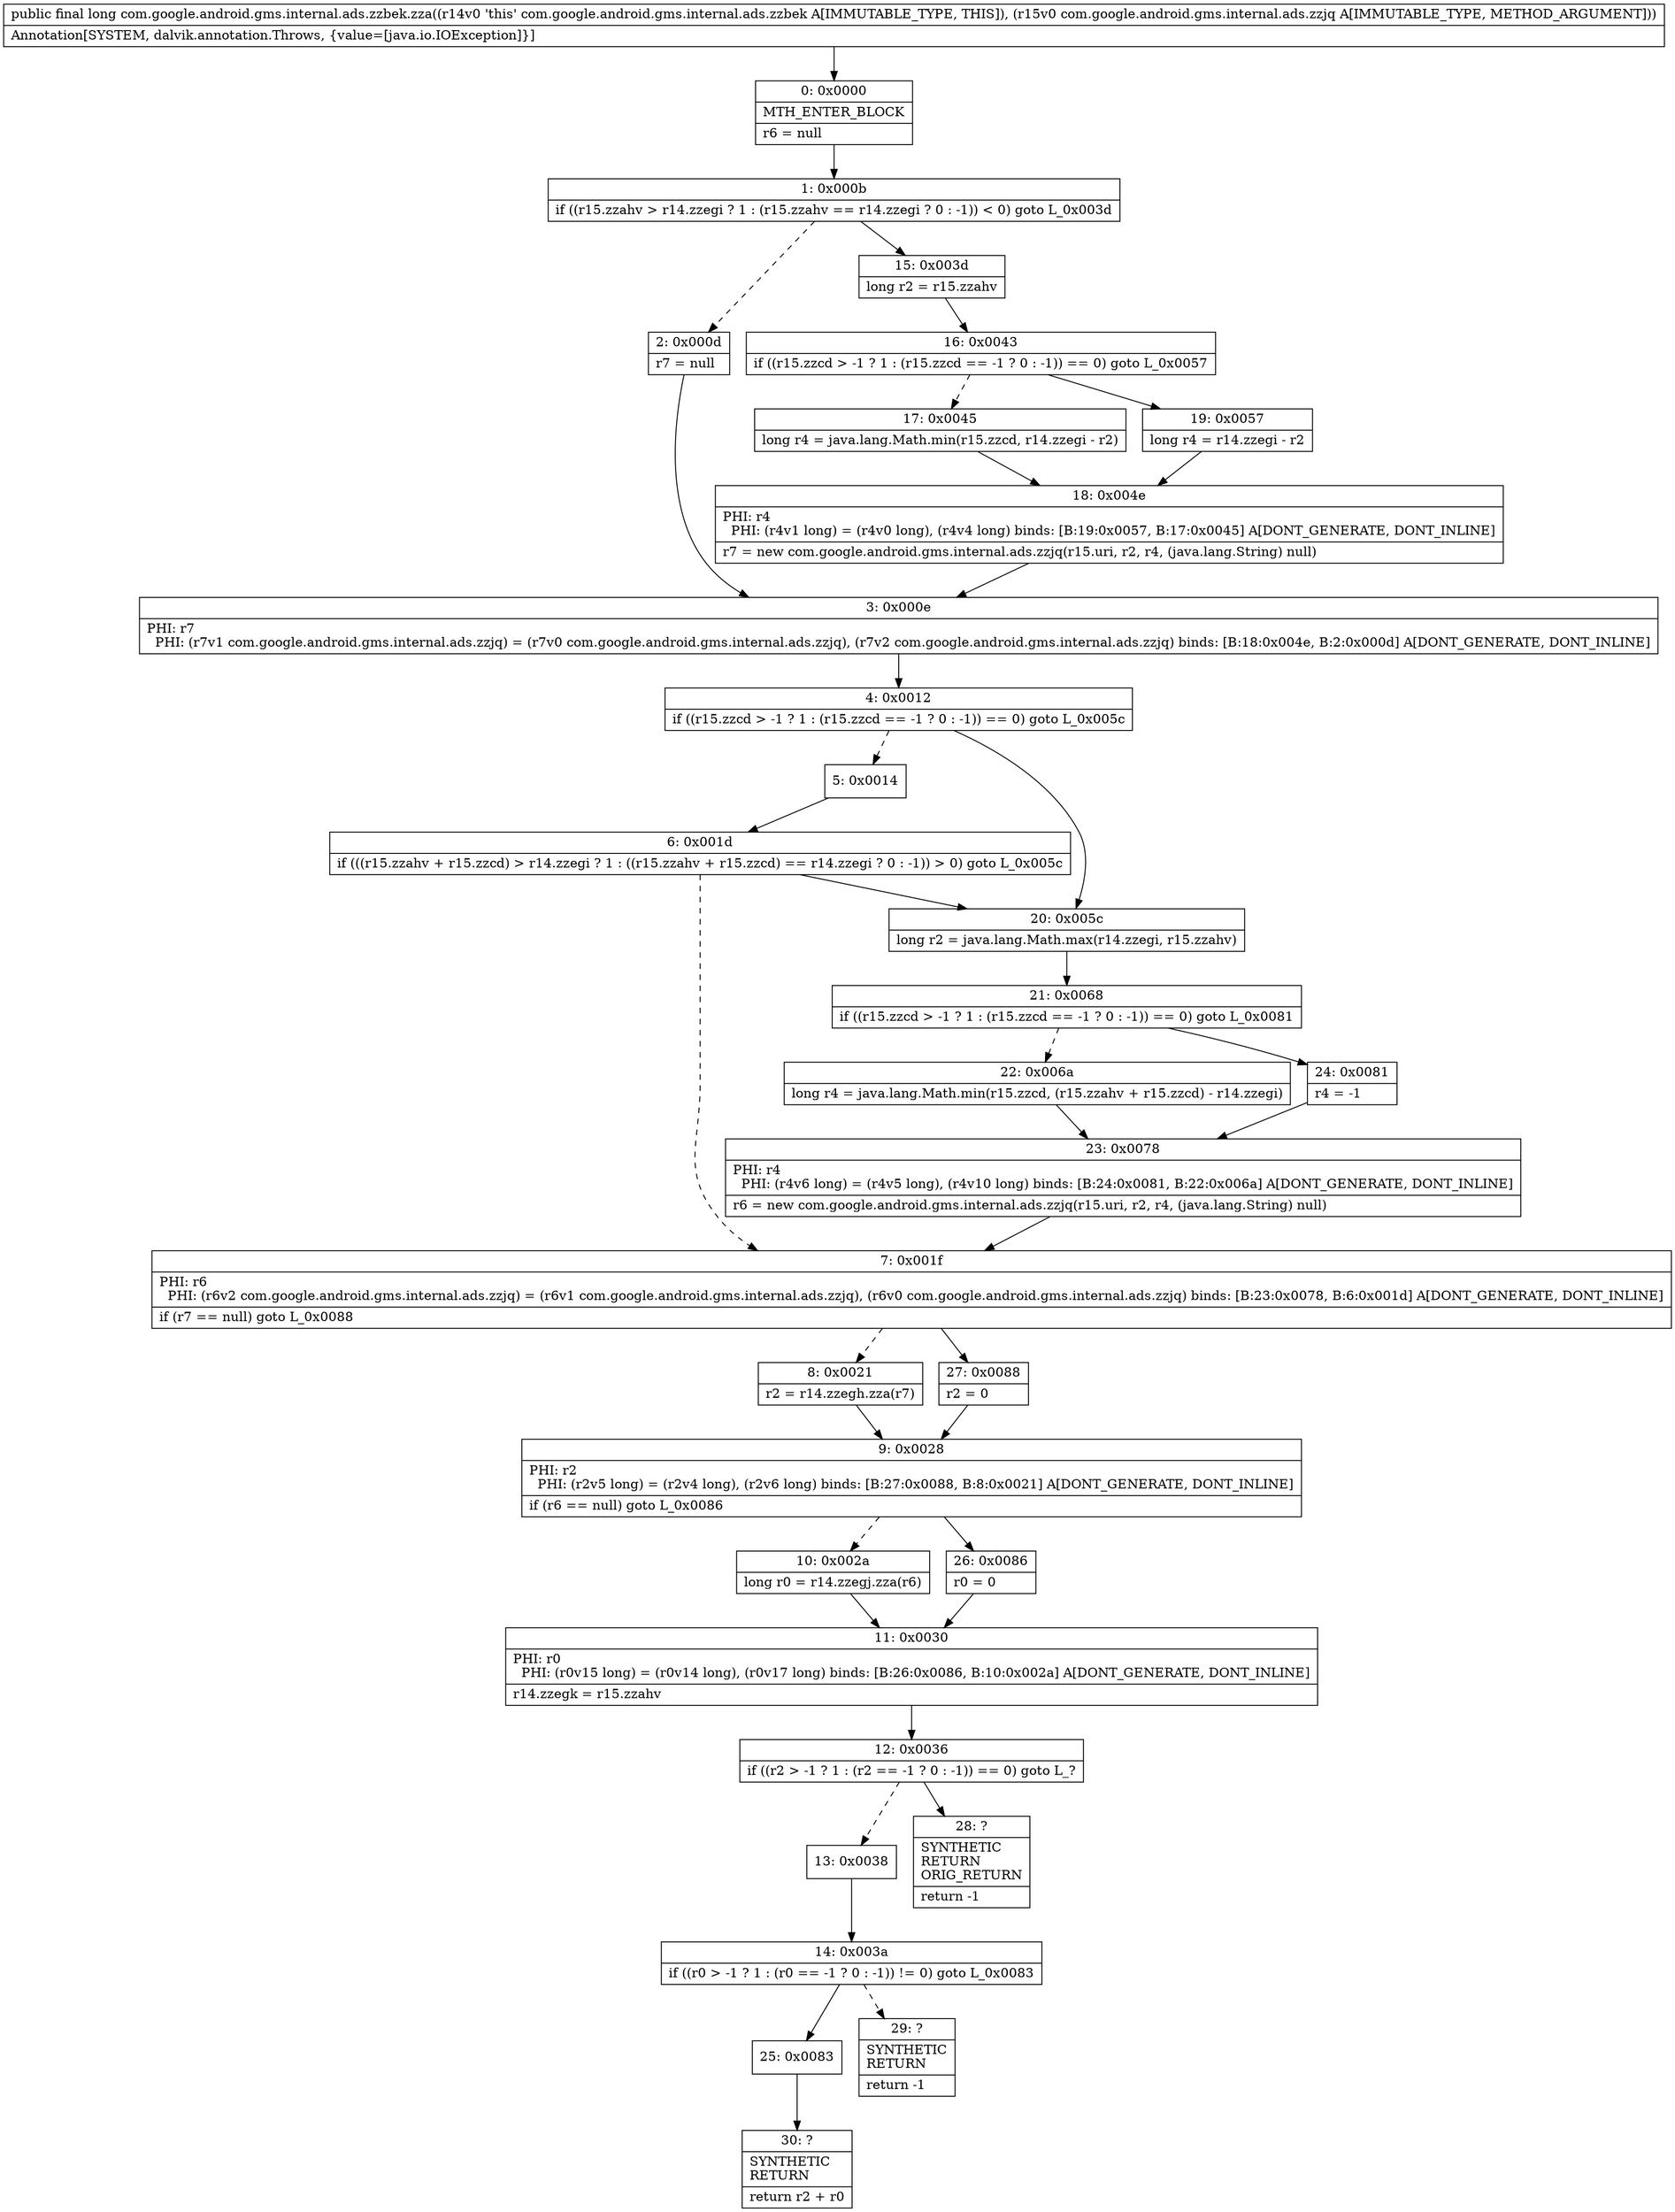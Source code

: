 digraph "CFG forcom.google.android.gms.internal.ads.zzbek.zza(Lcom\/google\/android\/gms\/internal\/ads\/zzjq;)J" {
Node_0 [shape=record,label="{0\:\ 0x0000|MTH_ENTER_BLOCK\l|r6 = null\l}"];
Node_1 [shape=record,label="{1\:\ 0x000b|if ((r15.zzahv \> r14.zzegi ? 1 : (r15.zzahv == r14.zzegi ? 0 : \-1)) \< 0) goto L_0x003d\l}"];
Node_2 [shape=record,label="{2\:\ 0x000d|r7 = null\l}"];
Node_3 [shape=record,label="{3\:\ 0x000e|PHI: r7 \l  PHI: (r7v1 com.google.android.gms.internal.ads.zzjq) = (r7v0 com.google.android.gms.internal.ads.zzjq), (r7v2 com.google.android.gms.internal.ads.zzjq) binds: [B:18:0x004e, B:2:0x000d] A[DONT_GENERATE, DONT_INLINE]\l}"];
Node_4 [shape=record,label="{4\:\ 0x0012|if ((r15.zzcd \> \-1 ? 1 : (r15.zzcd == \-1 ? 0 : \-1)) == 0) goto L_0x005c\l}"];
Node_5 [shape=record,label="{5\:\ 0x0014}"];
Node_6 [shape=record,label="{6\:\ 0x001d|if (((r15.zzahv + r15.zzcd) \> r14.zzegi ? 1 : ((r15.zzahv + r15.zzcd) == r14.zzegi ? 0 : \-1)) \> 0) goto L_0x005c\l}"];
Node_7 [shape=record,label="{7\:\ 0x001f|PHI: r6 \l  PHI: (r6v2 com.google.android.gms.internal.ads.zzjq) = (r6v1 com.google.android.gms.internal.ads.zzjq), (r6v0 com.google.android.gms.internal.ads.zzjq) binds: [B:23:0x0078, B:6:0x001d] A[DONT_GENERATE, DONT_INLINE]\l|if (r7 == null) goto L_0x0088\l}"];
Node_8 [shape=record,label="{8\:\ 0x0021|r2 = r14.zzegh.zza(r7)\l}"];
Node_9 [shape=record,label="{9\:\ 0x0028|PHI: r2 \l  PHI: (r2v5 long) = (r2v4 long), (r2v6 long) binds: [B:27:0x0088, B:8:0x0021] A[DONT_GENERATE, DONT_INLINE]\l|if (r6 == null) goto L_0x0086\l}"];
Node_10 [shape=record,label="{10\:\ 0x002a|long r0 = r14.zzegj.zza(r6)\l}"];
Node_11 [shape=record,label="{11\:\ 0x0030|PHI: r0 \l  PHI: (r0v15 long) = (r0v14 long), (r0v17 long) binds: [B:26:0x0086, B:10:0x002a] A[DONT_GENERATE, DONT_INLINE]\l|r14.zzegk = r15.zzahv\l}"];
Node_12 [shape=record,label="{12\:\ 0x0036|if ((r2 \> \-1 ? 1 : (r2 == \-1 ? 0 : \-1)) == 0) goto L_?\l}"];
Node_13 [shape=record,label="{13\:\ 0x0038}"];
Node_14 [shape=record,label="{14\:\ 0x003a|if ((r0 \> \-1 ? 1 : (r0 == \-1 ? 0 : \-1)) != 0) goto L_0x0083\l}"];
Node_15 [shape=record,label="{15\:\ 0x003d|long r2 = r15.zzahv\l}"];
Node_16 [shape=record,label="{16\:\ 0x0043|if ((r15.zzcd \> \-1 ? 1 : (r15.zzcd == \-1 ? 0 : \-1)) == 0) goto L_0x0057\l}"];
Node_17 [shape=record,label="{17\:\ 0x0045|long r4 = java.lang.Math.min(r15.zzcd, r14.zzegi \- r2)\l}"];
Node_18 [shape=record,label="{18\:\ 0x004e|PHI: r4 \l  PHI: (r4v1 long) = (r4v0 long), (r4v4 long) binds: [B:19:0x0057, B:17:0x0045] A[DONT_GENERATE, DONT_INLINE]\l|r7 = new com.google.android.gms.internal.ads.zzjq(r15.uri, r2, r4, (java.lang.String) null)\l}"];
Node_19 [shape=record,label="{19\:\ 0x0057|long r4 = r14.zzegi \- r2\l}"];
Node_20 [shape=record,label="{20\:\ 0x005c|long r2 = java.lang.Math.max(r14.zzegi, r15.zzahv)\l}"];
Node_21 [shape=record,label="{21\:\ 0x0068|if ((r15.zzcd \> \-1 ? 1 : (r15.zzcd == \-1 ? 0 : \-1)) == 0) goto L_0x0081\l}"];
Node_22 [shape=record,label="{22\:\ 0x006a|long r4 = java.lang.Math.min(r15.zzcd, (r15.zzahv + r15.zzcd) \- r14.zzegi)\l}"];
Node_23 [shape=record,label="{23\:\ 0x0078|PHI: r4 \l  PHI: (r4v6 long) = (r4v5 long), (r4v10 long) binds: [B:24:0x0081, B:22:0x006a] A[DONT_GENERATE, DONT_INLINE]\l|r6 = new com.google.android.gms.internal.ads.zzjq(r15.uri, r2, r4, (java.lang.String) null)\l}"];
Node_24 [shape=record,label="{24\:\ 0x0081|r4 = \-1\l}"];
Node_25 [shape=record,label="{25\:\ 0x0083}"];
Node_26 [shape=record,label="{26\:\ 0x0086|r0 = 0\l}"];
Node_27 [shape=record,label="{27\:\ 0x0088|r2 = 0\l}"];
Node_28 [shape=record,label="{28\:\ ?|SYNTHETIC\lRETURN\lORIG_RETURN\l|return \-1\l}"];
Node_29 [shape=record,label="{29\:\ ?|SYNTHETIC\lRETURN\l|return \-1\l}"];
Node_30 [shape=record,label="{30\:\ ?|SYNTHETIC\lRETURN\l|return r2 + r0\l}"];
MethodNode[shape=record,label="{public final long com.google.android.gms.internal.ads.zzbek.zza((r14v0 'this' com.google.android.gms.internal.ads.zzbek A[IMMUTABLE_TYPE, THIS]), (r15v0 com.google.android.gms.internal.ads.zzjq A[IMMUTABLE_TYPE, METHOD_ARGUMENT]))  | Annotation[SYSTEM, dalvik.annotation.Throws, \{value=[java.io.IOException]\}]\l}"];
MethodNode -> Node_0;
Node_0 -> Node_1;
Node_1 -> Node_2[style=dashed];
Node_1 -> Node_15;
Node_2 -> Node_3;
Node_3 -> Node_4;
Node_4 -> Node_5[style=dashed];
Node_4 -> Node_20;
Node_5 -> Node_6;
Node_6 -> Node_7[style=dashed];
Node_6 -> Node_20;
Node_7 -> Node_8[style=dashed];
Node_7 -> Node_27;
Node_8 -> Node_9;
Node_9 -> Node_10[style=dashed];
Node_9 -> Node_26;
Node_10 -> Node_11;
Node_11 -> Node_12;
Node_12 -> Node_13[style=dashed];
Node_12 -> Node_28;
Node_13 -> Node_14;
Node_14 -> Node_25;
Node_14 -> Node_29[style=dashed];
Node_15 -> Node_16;
Node_16 -> Node_17[style=dashed];
Node_16 -> Node_19;
Node_17 -> Node_18;
Node_18 -> Node_3;
Node_19 -> Node_18;
Node_20 -> Node_21;
Node_21 -> Node_22[style=dashed];
Node_21 -> Node_24;
Node_22 -> Node_23;
Node_23 -> Node_7;
Node_24 -> Node_23;
Node_25 -> Node_30;
Node_26 -> Node_11;
Node_27 -> Node_9;
}

